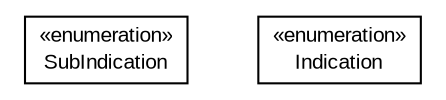 #!/usr/local/bin/dot
#
# Class diagram 
# Generated by UMLGraph version R5_6-24-gf6e263 (http://www.umlgraph.org/)
#

digraph G {
	edge [fontname="arial",fontsize=10,labelfontname="arial",labelfontsize=10];
	node [fontname="arial",fontsize=10,shape=plaintext];
	nodesep=0.25;
	ranksep=0.5;
	// eu.europa.esig.dss.validation.policy.rules.SubIndication
	c15269 [label=<<table title="eu.europa.esig.dss.validation.policy.rules.SubIndication" border="0" cellborder="1" cellspacing="0" cellpadding="2" port="p" href="./SubIndication.html">
		<tr><td><table border="0" cellspacing="0" cellpadding="1">
<tr><td align="center" balign="center"> &#171;enumeration&#187; </td></tr>
<tr><td align="center" balign="center"> SubIndication </td></tr>
		</table></td></tr>
		</table>>, URL="./SubIndication.html", fontname="arial", fontcolor="black", fontsize=10.0];
	// eu.europa.esig.dss.validation.policy.rules.Indication
	c15270 [label=<<table title="eu.europa.esig.dss.validation.policy.rules.Indication" border="0" cellborder="1" cellspacing="0" cellpadding="2" port="p" href="./Indication.html">
		<tr><td><table border="0" cellspacing="0" cellpadding="1">
<tr><td align="center" balign="center"> &#171;enumeration&#187; </td></tr>
<tr><td align="center" balign="center"> Indication </td></tr>
		</table></td></tr>
		</table>>, URL="./Indication.html", fontname="arial", fontcolor="black", fontsize=10.0];
}

